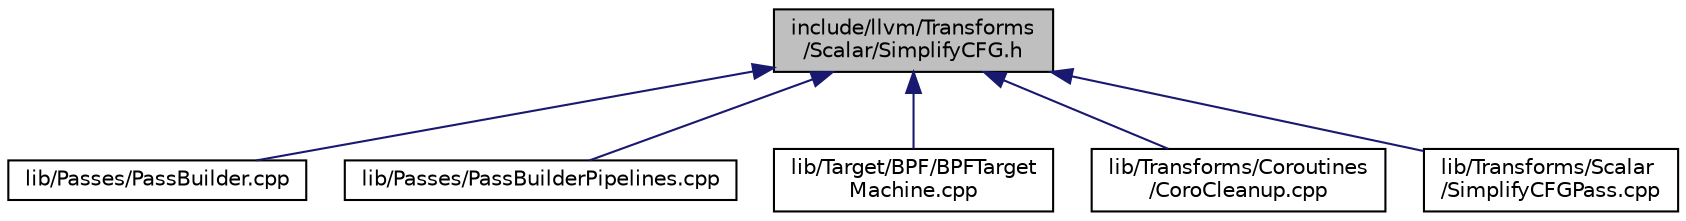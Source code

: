 digraph "include/llvm/Transforms/Scalar/SimplifyCFG.h"
{
 // LATEX_PDF_SIZE
  bgcolor="transparent";
  edge [fontname="Helvetica",fontsize="10",labelfontname="Helvetica",labelfontsize="10"];
  node [fontname="Helvetica",fontsize="10",shape=record];
  Node1 [label="include/llvm/Transforms\l/Scalar/SimplifyCFG.h",height=0.2,width=0.4,color="black", fillcolor="grey75", style="filled", fontcolor="black",tooltip=" "];
  Node1 -> Node2 [dir="back",color="midnightblue",fontsize="10",style="solid",fontname="Helvetica"];
  Node2 [label="lib/Passes/PassBuilder.cpp",height=0.2,width=0.4,color="black",URL="$PassBuilder_8cpp.html",tooltip=" "];
  Node1 -> Node3 [dir="back",color="midnightblue",fontsize="10",style="solid",fontname="Helvetica"];
  Node3 [label="lib/Passes/PassBuilderPipelines.cpp",height=0.2,width=0.4,color="black",URL="$PassBuilderPipelines_8cpp.html",tooltip=" "];
  Node1 -> Node4 [dir="back",color="midnightblue",fontsize="10",style="solid",fontname="Helvetica"];
  Node4 [label="lib/Target/BPF/BPFTarget\lMachine.cpp",height=0.2,width=0.4,color="black",URL="$BPFTargetMachine_8cpp.html",tooltip=" "];
  Node1 -> Node5 [dir="back",color="midnightblue",fontsize="10",style="solid",fontname="Helvetica"];
  Node5 [label="lib/Transforms/Coroutines\l/CoroCleanup.cpp",height=0.2,width=0.4,color="black",URL="$CoroCleanup_8cpp.html",tooltip=" "];
  Node1 -> Node6 [dir="back",color="midnightblue",fontsize="10",style="solid",fontname="Helvetica"];
  Node6 [label="lib/Transforms/Scalar\l/SimplifyCFGPass.cpp",height=0.2,width=0.4,color="black",URL="$SimplifyCFGPass_8cpp.html",tooltip=" "];
}
